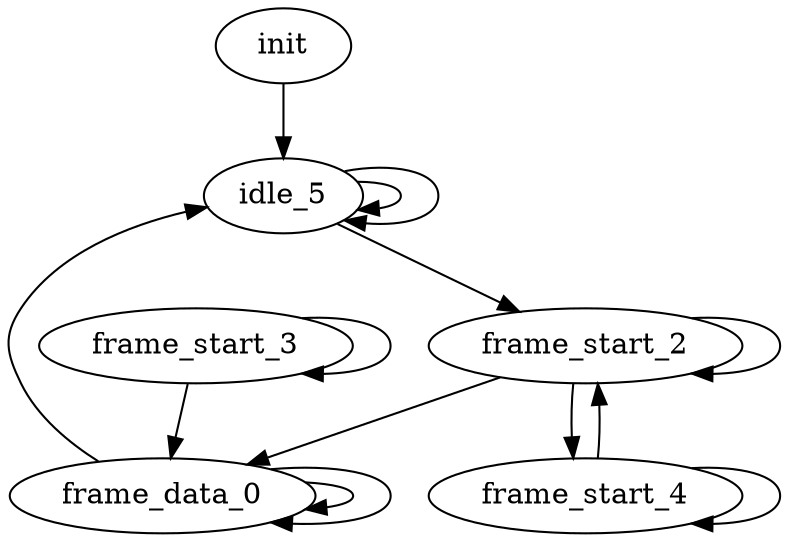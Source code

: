 digraph Example {  graph [rankdir=TD];  
-1->5;
-1[ label =" init "];
0->0;
0->0;
0->5;
0[ label ="frame_data_0"];
2->0;
2->2;
2->4;
2[ label ="frame_start_2"];
3->0;
3->3;
3[ label ="frame_start_3"];
4->2;
4->4;
4[ label ="frame_start_4"];
5->2;
5->5;
5->5;
5[ label ="idle_5"];
}
